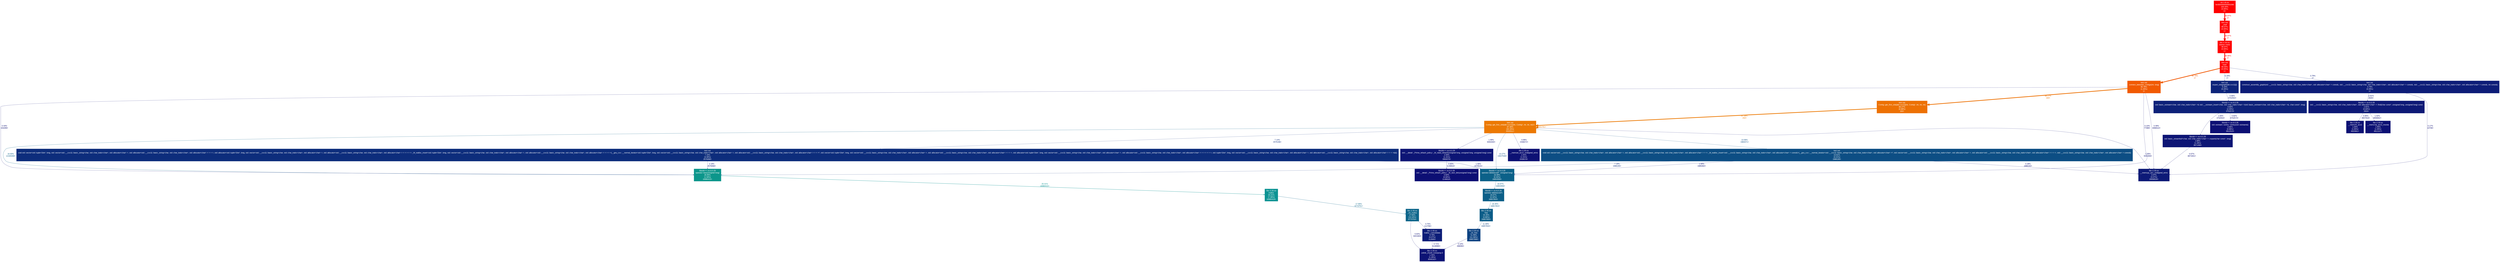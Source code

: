 digraph {
	graph [fontname=Arial, nodesep=0.125, ranksep=0.25];
	node [fontcolor=white, fontname=Arial, height=0, shape=box, style=filled, width=0];
	edge [fontname=Arial];
	"(below main)" [color="#ff0000", fontcolor="#ffffff", fontsize="10.00", label="libc-2.33.so\n(below main)\n99.97%\n(0.00%)\n1×"];
	"(below main)" -> main [arrowsize="1.00", color="#ff0100", fontcolor="#ff0100", fontsize="10.00", label="99.90%\n1×", labeldistance="4.00", penwidth="4.00"];
	"0x0000000000001090" [color="#ff0000", fontcolor="#ffffff", fontsize="10.00", label="ld-2.33.so\n0x0000000000001090\n100.00%\n(0.00%)\n0×"];
	"0x0000000000001090" -> "_start" [arrowsize="1.00", color="#ff0000", fontcolor="#ff0000", fontsize="10.00", label="99.97%\n1×", labeldistance="4.00", penwidth="4.00"];
	"Contig::get_first_site[abi:cxx11](int, Contig*, int, int, int)" [color="#ed7103", fontcolor="#ffffff", fontsize="10.00", label="test.out\nContig::get_first_site[abi:cxx11](int, Contig*, int, int, int)\n88.27%\n(0.68%)\n184×"];
	"Contig::get_first_site[abi:cxx11](int, Contig*, int, int, int)" -> "Contig::get_first_site[abi:cxx11](int, Contig*, int, int, int)'2" [arrowsize="0.93", color="#ec7903", fontcolor="#ec7903", fontsize="10.00", label="87.38%\n250×", labeldistance="3.50", penwidth="3.50"];
	"Contig::get_first_site[abi:cxx11](int, Contig*, int, int, int)'2" [color="#ec7903", fontcolor="#ffffff", fontsize="10.00", label="test.out\nContig::get_first_site[abi:cxx11](int, Contig*, int, int, int)'2\n87.38%\n(32.15%)\n2022011×"];
	"Contig::get_first_site[abi:cxx11](int, Contig*, int, int, int)'2" -> "Contig::get_first_site[abi:cxx11](int, Contig*, int, int, int)'2" [arrowsize="0.93", color="#ec7903", fontcolor="#ec7903", fontsize="10.00", label="2021761×", labeldistance="3.50", penwidth="3.50"];
	"Contig::get_first_site[abi:cxx11](int, Contig*, int, int, int)'2" -> "__memcpy_avx_unaligned_erms" [arrowsize="0.35", color="#0d1274", fontcolor="#0d1274", fontsize="10.00", label="1.35%\n9431906×", labeldistance="0.50", penwidth="0.50"];
	"Contig::get_first_site[abi:cxx11](int, Contig*, int, int, int)'2" -> "__memset_avx2_unaligned_erms" [arrowsize="0.35", color="#0d1174", fontcolor="#0d1174", fontsize="10.00", label="0.98%\n2438472×", labeldistance="0.50", penwidth="0.50"];
	"Contig::get_first_site[abi:cxx11](int, Contig*, int, int, int)'2" -> "operator delete(void*, unsigned long)" [arrowsize="0.36", color="#0d4c84", fontcolor="#0d4c84", fontsize="10.00", label="13.27%\n13027548×", labeldistance="0.53", penwidth="0.53"];
	"Contig::get_first_site[abi:cxx11](int, Contig*, int, int, int)'2" -> "operator new(unsigned long)" [arrowsize="0.41", color="#0c6189", fontcolor="#0c6189", fontsize="10.00", label="16.93%\n12165308×", labeldistance="0.68", penwidth="0.68"];
	"Contig::get_first_site[abi:cxx11](int, Contig*, int, int, int)'2" -> "std::__detail::_Prime_rehash_policy::_M_need_rehash(unsigned long, unsigned long, unsigned long) const" [arrowsize="0.35", color="#0d1575", fontcolor="#0d1575", fontsize="10.00", label="1.99%\n9264440×", labeldistance="0.50", penwidth="0.50"];
	"Contig::get_first_site[abi:cxx11](int, Contig*, int, int, int)'2" -> "void std::vector<std::__cxx11::basic_string<char, std::char_traits<char>, std::allocator<char> >, std::allocator<std::__cxx11::basic_string<char, std::char_traits<char>, std::allocator<char> > > >::_M_realloc_insert<std::__cxx11::basic_string<char, std::char_traits<char>, std::allocator<char> > const&>(__gnu_cxx::__normal_iterator<std::__cxx11::basic_string<char, std::char_traits<char>, std::allocator<char> >*, std::vector<std::__cxx11::basic_string<char, std::char_traits<char>, std::allocator<char> >, std::allocator<std::__cxx11::basic_string<char, std::char_traits<char>, std::allocator<char> > > > >, std::__cxx11::basic_string<char, std::char_traits<char>, std::allocator<char> > const&)" [arrowsize="0.37", color="#0d4d84", fontcolor="#0d4d84", fontsize="10.00", label="13.56%\n1983371×", labeldistance="0.54", penwidth="0.54"];
	"Contig::get_first_site[abi:cxx11](int, Contig*, int, int, int)'2" -> "void std::vector<std::tuple<Site*, long, std::vector<std::__cxx11::basic_string<char, std::char_traits<char>, std::allocator<char> >, std::allocator<std::__cxx11::basic_string<char, std::char_traits<char>, std::allocator<char> > > > >, std::allocator<std::tuple<Site*, long, std::vector<std::__cxx11::basic_string<char, std::char_traits<char>, std::allocator<char> >, std::allocator<std::__cxx11::basic_string<char, std::char_traits<char>, std::allocator<char> > > > > > >::_M_realloc_insert<std::tuple<Site*, long, std::vector<std::__cxx11::basic_string<char, std::char_traits<char>, std::allocator<char> >, std::allocator<std::__cxx11::basic_string<char, std::char_traits<char>, std::allocator<char> > > > > >(__gnu_cxx::__normal_iterator<std::tuple<Site*, long, std::vector<std::__cxx11::basic_string<char, std::char_traits<char>, std::allocator<char> >, std::allocator<std::__cxx11::basic_string<char, std::char_traits<char>, std::allocator<char> > > > >*, std::vector<std::tuple<Site*, long, std::vector<std::__cxx11::basic_string<char, std::char_traits<char>, std::allocator<char> >, std::allocator<std::__cxx11::basic_string<char, std::char_traits<char>, std::allocator<char> > > > >, std::allocator<std::tuple<Site*, long, std::vector<std::__cxx11::basic_string<char, std::char_traits<char>, std::allocator<char> >, std::allocator<std::__cxx11::basic_string<char, std::char_traits<char>, std::allocator<char> > > > > > > >, std::tuple<Site*, long, std::vector<std::__cxx11::basic_string<char, std::char_traits<char>, std::allocator<char> >, std::allocator<std::__cxx11::basic_string<char, std::char_traits<char>, std::allocator<char> > > > >&&)" [arrowsize="0.35", color="#0d2c7c", fontcolor="#0d2c7c", fontsize="10.00", label="7.14%\n2575196×", labeldistance="0.50", penwidth="0.50"];
	"__memchr_avx2" [color="#0d1174", fontcolor="#ffffff", fontsize="10.00", label="libc-2.33.so\n__memchr_avx2\n1.00%\n(1.00%)\n4820961×"];
	"__memcmp_avx2_movbe" [color="#0d1174", fontcolor="#ffffff", fontsize="10.00", label="libc-2.33.so\n__memcmp_avx2_movbe\n1.05%\n(1.05%)\n4812107×"];
	"__memcpy_avx_unaligned_erms" [color="#0d1a77", fontcolor="#ffffff", fontsize="10.00", label="libc-2.33.so\n__memcpy_avx_unaligned_erms\n3.07%\n(3.07%)\n19058534×"];
	"__memset_avx2_unaligned_erms" [color="#0d1174", fontcolor="#ffffff", fontsize="10.00", label="libc-2.33.so\n__memset_avx2_unaligned_erms\n1.01%\n(1.01%)\n2439576×"];
	"_int_free" [color="#0d4382", fontcolor="#ffffff", fontsize="10.00", label="libc-2.33.so\n_int_free\n11.69%\n(11.56%)\n16857896×"];
	"_int_free" -> "unlink_chunk.constprop.0" [arrowsize="0.35", color="#0d0d73", fontcolor="#0d0d73", fontsize="10.00", label="0.10%\n498490×", labeldistance="0.50", penwidth="0.50"];
	"_int_malloc" [color="#0c658a", fontcolor="#ffffff", fontsize="10.00", label="libc-2.33.so\n_int_malloc\n17.65%\n(13.16%)\n6773753×"];
	"_int_malloc" -> "malloc_consolidate" [arrowsize="0.35", color="#0d1d78", fontcolor="#0d1d78", fontsize="10.00", label="3.75%\n112786×", labeldistance="0.50", penwidth="0.50"];
	"_int_malloc" -> "unlink_chunk.constprop.0" [arrowsize="0.35", color="#0d0f74", fontcolor="#0d0f74", fontsize="10.00", label="0.64%\n3401683×", labeldistance="0.50", penwidth="0.50"];
	"_start" [color="#ff0000", fontcolor="#ffffff", fontsize="10.00", label="test.out\n_start\n99.97%\n(0.00%)\n1×"];
	"_start" -> "(below main)" [arrowsize="1.00", color="#ff0000", fontcolor="#ff0000", fontsize="10.00", label="99.97%\n1×", labeldistance="4.00", penwidth="4.00"];
	"connect_between_contigs(int, long)" [color="#f15a02", fontcolor="#ffffff", fontsize="10.00", label="test.out\nconnect_between_contigs(int, long)\n90.78%\n(1.34%)\n1×"];
	"connect_between_contigs(int, long)" -> "Contig::get_first_site[abi:cxx11](int, Contig*, int, int, int)" [arrowsize="0.94", color="#ed7103", fontcolor="#ed7103", fontsize="10.00", label="88.27%\n184×", labeldistance="3.53", penwidth="3.53"];
	"connect_between_contigs(int, long)" -> "__memcpy_avx_unaligned_erms" [arrowsize="0.35", color="#0d0f73", fontcolor="#0d0f73", fontsize="10.00", label="0.49%\n3396510×", labeldistance="0.50", penwidth="0.50"];
	"connect_between_contigs(int, long)" -> "operator delete(void*, unsigned long)" [arrowsize="0.35", color="#0d0d73", fontcolor="#0d0d73", fontsize="10.00", label="0.10%\n77389×", labeldistance="0.50", penwidth="0.50"];
	"connect_between_contigs(int, long)" -> "operator new(unsigned long)" [arrowsize="0.35", color="#0d0f73", fontcolor="#0d0f73", fontsize="10.00", label="0.43%\n154299×", labeldistance="0.50", penwidth="0.50"];
	"construct_assembly_graph(std::__cxx11::basic_string<char, std::char_traits<char>, std::allocator<char> > const&, std::__cxx11::basic_string<char, std::char_traits<char>, std::allocator<char> > const&, std::__cxx11::basic_string<char, std::char_traits<char>, std::allocator<char> > const&, int const&)" [color="#0d1d78", fontcolor="#ffffff", fontsize="10.00", label="test.out\nconstruct_assembly_graph(std::__cxx11::basic_string<char, std::char_traits<char>, std::allocator<char> > const&, std::__cxx11::basic_string<char, std::char_traits<char>, std::allocator<char> > const&, std::__cxx11::basic_string<char, std::char_traits<char>, std::allocator<char> > const&, int const&)\n3.79%\n(0.05%)\n1×"];
	"construct_assembly_graph(std::__cxx11::basic_string<char, std::char_traits<char>, std::allocator<char> > const&, std::__cxx11::basic_string<char, std::char_traits<char>, std::allocator<char> > const&, std::__cxx11::basic_string<char, std::char_traits<char>, std::allocator<char> > const&, int const&)" -> "__memcpy_avx_unaligned_erms" [arrowsize="0.35", color="#0d0d73", fontcolor="#0d0d73", fontsize="10.00", label="0.17%\n10739×", labeldistance="0.50", penwidth="0.50"];
	"construct_assembly_graph(std::__cxx11::basic_string<char, std::char_traits<char>, std::allocator<char> > const&, std::__cxx11::basic_string<char, std::char_traits<char>, std::allocator<char> > const&, std::__cxx11::basic_string<char, std::char_traits<char>, std::allocator<char> > const&, int const&)" -> "std::__cxx11::basic_string<char, std::char_traits<char>, std::allocator<char> >::find(char const*, unsigned long, unsigned long) const" [arrowsize="0.35", color="#0d1976", fontcolor="#0d1976", fontsize="10.00", label="2.81%\n2826×", labeldistance="0.50", penwidth="0.50"];
	"export_sitegraph[abi:cxx11]()" [color="#0d247a", fontcolor="#ffffff", fontsize="10.00", label="test.out\nexport_sitegraph[abi:cxx11]()\n5.33%\n(0.26%)\n1×"];
	"export_sitegraph[abi:cxx11]()" -> "std::basic_ostream<char, std::char_traits<char> >& std::__ostream_insert<char, std::char_traits<char> >(std::basic_ostream<char, std::char_traits<char> >&, char const*, long)" [arrowsize="0.35", color="#0d2179", fontcolor="#0d2179", fontsize="10.00", label="4.66%\n3752554×", labeldistance="0.50", penwidth="0.50"];
	free [color="#0c5d88", fontcolor="#ffffff", fontsize="10.00", label="libc-2.33.so\nfree\n16.35%\n(4.66%)\n16857855×"];
	free -> "_int_free" [arrowsize="0.35", color="#0d4382", fontcolor="#0d4382", fontsize="10.00", label="11.69%\n16857834×", labeldistance="0.50", penwidth="0.50"];
	main [color="#ff0100", fontcolor="#ffffff", fontsize="10.00", label="test.out\nmain\n99.90%\n(0.00%)\n1×"];
	main -> "connect_between_contigs(int, long)" [arrowsize="0.95", color="#f15a02", fontcolor="#f15a02", fontsize="10.00", label="90.78%\n1×", labeldistance="3.63", penwidth="3.63"];
	main -> "construct_assembly_graph(std::__cxx11::basic_string<char, std::char_traits<char>, std::allocator<char> > const&, std::__cxx11::basic_string<char, std::char_traits<char>, std::allocator<char> > const&, std::__cxx11::basic_string<char, std::char_traits<char>, std::allocator<char> > const&, int const&)" [arrowsize="0.35", color="#0d1d78", fontcolor="#0d1d78", fontsize="10.00", label="3.79%\n1×", labeldistance="0.50", penwidth="0.50"];
	main -> "export_sitegraph[abi:cxx11]()" [arrowsize="0.35", color="#0d247a", fontcolor="#0d247a", fontsize="10.00", label="5.33%\n1×", labeldistance="0.50", penwidth="0.50"];
	malloc [color="#0c9393", fontcolor="#ffffff", fontsize="10.00", label="libc-2.33.so\nmalloc\n25.01%\n(7.36%)\n16980419×"];
	malloc -> "_int_malloc" [arrowsize="0.42", color="#0c658a", fontcolor="#0c658a", fontsize="10.00", label="17.65%\n6773751×", labeldistance="0.71", penwidth="0.71"];
	"malloc_consolidate" [color="#0d1d78", fontcolor="#ffffff", fontsize="10.00", label="libc-2.33.so\nmalloc_consolidate\n3.79%\n(3.07%)\n112845×"];
	"malloc_consolidate" -> "unlink_chunk.constprop.0" [arrowsize="0.35", color="#0d1074", fontcolor="#0d1074", fontsize="10.00", label="0.71%\n4148989×", labeldistance="0.50", penwidth="0.50"];
	"operator delete(void*)" [color="#0c5f88", fontcolor="#ffffff", fontsize="10.00", label="libstdc++.so.6.0.29\noperator delete(void*)\n16.67%\n(0.32%)\n16857853×"];
	"operator delete(void*)" -> free [arrowsize="0.40", color="#0c5d88", fontcolor="#0c5d88", fontsize="10.00", label="16.35%\n16857853×", labeldistance="0.65", penwidth="0.65"];
	"operator delete(void*, unsigned long)" [color="#0c6189", fontcolor="#ffffff", fontsize="10.00", label="libstdc++.so.6.0.29\noperator delete(void*, unsigned long)\n16.99%\n(0.32%)\n16854958×"];
	"operator delete(void*, unsigned long)" -> "operator delete(void*)" [arrowsize="0.41", color="#0c5f88", fontcolor="#0c5f88", fontsize="10.00", label="16.67%\n16854958×", labeldistance="0.67", penwidth="0.67"];
	"operator new(unsigned long)" [color="#0c968b", fontcolor="#ffffff", fontsize="10.00", label="libstdc++.so.6.0.29\noperator new(unsigned long)\n26.95%\n(1.94%)\n16980415×"];
	"operator new(unsigned long)" -> malloc [arrowsize="0.50", color="#0c9393", fontcolor="#0c9393", fontsize="10.00", label="25.01%\n16980415×", labeldistance="1.00", penwidth="1.00"];
	"std::__cxx11::basic_string<char, std::char_traits<char>, std::allocator<char> >::find(char const*, unsigned long, unsigned long) const" [color="#0d1976", fontcolor="#ffffff", fontsize="10.00", label="libstdc++.so.6.0.29\nstd::__cxx11::basic_string<char, std::char_traits<char>, std::allocator<char> >::find(char const*, unsigned long, unsigned long) const\n2.81%\n(0.84%)\n2826×"];
	"std::__cxx11::basic_string<char, std::char_traits<char>, std::allocator<char> >::find(char const*, unsigned long, unsigned long) const" -> "__memchr_avx2" [arrowsize="0.35", color="#0d1174", fontcolor="#0d1174", fontsize="10.00", label="0.95%\n4657818×", labeldistance="0.50", penwidth="0.50"];
	"std::__cxx11::basic_string<char, std::char_traits<char>, std::allocator<char> >::find(char const*, unsigned long, unsigned long) const" -> "__memcmp_avx2_movbe" [arrowsize="0.35", color="#0d1174", fontcolor="#0d1174", fontsize="10.00", label="1.02%\n4656662×", labeldistance="0.50", penwidth="0.50"];
	"std::__detail::_Prime_rehash_policy::_M_need_rehash(unsigned long, unsigned long, unsigned long) const" [color="#0d1575", fontcolor="#ffffff", fontsize="10.00", label="libstdc++.so.6.0.29\nstd::__detail::_Prime_rehash_policy::_M_need_rehash(unsigned long, unsigned long, unsigned long) const\n2.00%\n(1.41%)\n9383076×"];
	"std::__detail::_Prime_rehash_policy::_M_need_rehash(unsigned long, unsigned long, unsigned long) const" -> "std::__detail::_Prime_rehash_policy::_M_next_bkt(unsigned long) const" [arrowsize="0.35", color="#0d0f74", fontcolor="#0d0f74", fontsize="10.00", label="0.60%\n1146816×", labeldistance="0.50", penwidth="0.50"];
	"std::__detail::_Prime_rehash_policy::_M_next_bkt(unsigned long) const" [color="#0d0f74", fontcolor="#ffffff", fontsize="10.00", label="libstdc++.so.6.0.29\nstd::__detail::_Prime_rehash_policy::_M_next_bkt(unsigned long) const\n0.60%\n(0.60%)\n1146816×"];
	"std::basic_ostream<char, std::char_traits<char> >& std::__ostream_insert<char, std::char_traits<char> >(std::basic_ostream<char, std::char_traits<char> >&, char const*, long)" [color="#0d2179", fontcolor="#ffffff", fontsize="10.00", label="libstdc++.so.6.0.29\nstd::basic_ostream<char, std::char_traits<char> >& std::__ostream_insert<char, std::char_traits<char> >(std::basic_ostream<char, std::char_traits<char> >&, char const*, long)\n4.66%\n(2.00%)\n3752573×"];
	"std::basic_ostream<char, std::char_traits<char> >& std::__ostream_insert<char, std::char_traits<char> >(std::basic_ostream<char, std::char_traits<char> >&, char const*, long)" -> "std::basic_streambuf<char, std::char_traits<char> >::xsputn(char const*, long)" [arrowsize="0.35", color="#0d1475", fontcolor="#0d1475", fontsize="10.00", label="1.83%\n3752554×", labeldistance="0.50", penwidth="0.50"];
	"std::basic_ostream<char, std::char_traits<char> >& std::__ostream_insert<char, std::char_traits<char> >(std::basic_ostream<char, std::char_traits<char> >&, char const*, long)" -> "std::ostream::sentry::sentry(std::ostream&)" [arrowsize="0.35", color="#0d1074", fontcolor="#0d1074", fontsize="10.00", label="0.82%\n3752573×", labeldistance="0.50", penwidth="0.50"];
	"std::basic_streambuf<char, std::char_traits<char> >::xsputn(char const*, long)" [color="#0d1575", fontcolor="#ffffff", fontsize="10.00", label="libstdc++.so.6.0.29\nstd::basic_streambuf<char, std::char_traits<char> >::xsputn(char const*, long)\n1.89%\n(1.29%)\n3871496×"];
	"std::basic_streambuf<char, std::char_traits<char> >::xsputn(char const*, long)" -> "__memcpy_avx_unaligned_erms" [arrowsize="0.35", color="#0d0f73", fontcolor="#0d0f73", fontsize="10.00", label="0.57%\n3871501×", labeldistance="0.50", penwidth="0.50"];
	"std::ostream::sentry::sentry(std::ostream&)" [color="#0d1074", fontcolor="#ffffff", fontsize="10.00", label="libstdc++.so.6.0.29\nstd::ostream::sentry::sentry(std::ostream&)\n0.86%\n(0.86%)\n3912523×"];
	"unlink_chunk.constprop.0" [color="#0d1375", fontcolor="#ffffff", fontsize="10.00", label="libc-2.33.so\nunlink_chunk.constprop.0\n1.45%\n(1.45%)\n8049162×"];
	"void std::vector<std::__cxx11::basic_string<char, std::char_traits<char>, std::allocator<char> >, std::allocator<std::__cxx11::basic_string<char, std::char_traits<char>, std::allocator<char> > > >::_M_realloc_insert<std::__cxx11::basic_string<char, std::char_traits<char>, std::allocator<char> > const&>(__gnu_cxx::__normal_iterator<std::__cxx11::basic_string<char, std::char_traits<char>, std::allocator<char> >*, std::vector<std::__cxx11::basic_string<char, std::char_traits<char>, std::allocator<char> >, std::allocator<std::__cxx11::basic_string<char, std::char_traits<char>, std::allocator<char> > > > >, std::__cxx11::basic_string<char, std::char_traits<char>, std::allocator<char> > const&)" [color="#0d4e84", fontcolor="#ffffff", fontsize="10.00", label="test.out\nvoid std::vector<std::__cxx11::basic_string<char, std::char_traits<char>, std::allocator<char> >, std::allocator<std::__cxx11::basic_string<char, std::char_traits<char>, std::allocator<char> > > >::_M_realloc_insert<std::__cxx11::basic_string<char, std::char_traits<char>, std::allocator<char> > const&>(__gnu_cxx::__normal_iterator<std::__cxx11::basic_string<char, std::char_traits<char>, std::allocator<char> >*, std::vector<std::__cxx11::basic_string<char, std::char_traits<char>, std::allocator<char> >, std::allocator<std::__cxx11::basic_string<char, std::char_traits<char>, std::allocator<char> > > > >, std::__cxx11::basic_string<char, std::char_traits<char>, std::allocator<char> > const&)\n13.61%\n(4.21%)\n1986195×"];
	"void std::vector<std::__cxx11::basic_string<char, std::char_traits<char>, std::allocator<char> >, std::allocator<std::__cxx11::basic_string<char, std::char_traits<char>, std::allocator<char> > > >::_M_realloc_insert<std::__cxx11::basic_string<char, std::char_traits<char>, std::allocator<char> > const&>(__gnu_cxx::__normal_iterator<std::__cxx11::basic_string<char, std::char_traits<char>, std::allocator<char> >*, std::vector<std::__cxx11::basic_string<char, std::char_traits<char>, std::allocator<char> >, std::allocator<std::__cxx11::basic_string<char, std::char_traits<char>, std::allocator<char> > > > >, std::__cxx11::basic_string<char, std::char_traits<char>, std::allocator<char> > const&)" -> "__memcpy_avx_unaligned_erms" [arrowsize="0.35", color="#0d0e73", fontcolor="#0d0e73", fontsize="10.00", label="0.28%\n1986192×", labeldistance="0.50", penwidth="0.50"];
	"void std::vector<std::__cxx11::basic_string<char, std::char_traits<char>, std::allocator<char> >, std::allocator<std::__cxx11::basic_string<char, std::char_traits<char>, std::allocator<char> > > >::_M_realloc_insert<std::__cxx11::basic_string<char, std::char_traits<char>, std::allocator<char> > const&>(__gnu_cxx::__normal_iterator<std::__cxx11::basic_string<char, std::char_traits<char>, std::allocator<char> >*, std::vector<std::__cxx11::basic_string<char, std::char_traits<char>, std::allocator<char> >, std::allocator<std::__cxx11::basic_string<char, std::char_traits<char>, std::allocator<char> > > > >, std::__cxx11::basic_string<char, std::char_traits<char>, std::allocator<char> > const&)" -> "operator delete(void*, unsigned long)" [arrowsize="0.35", color="#0d1575", fontcolor="#0d1575", fontsize="10.00", label="1.93%\n1985460×", labeldistance="0.50", penwidth="0.50"];
	"void std::vector<std::__cxx11::basic_string<char, std::char_traits<char>, std::allocator<char> >, std::allocator<std::__cxx11::basic_string<char, std::char_traits<char>, std::allocator<char> > > >::_M_realloc_insert<std::__cxx11::basic_string<char, std::char_traits<char>, std::allocator<char> > const&>(__gnu_cxx::__normal_iterator<std::__cxx11::basic_string<char, std::char_traits<char>, std::allocator<char> >*, std::vector<std::__cxx11::basic_string<char, std::char_traits<char>, std::allocator<char> >, std::allocator<std::__cxx11::basic_string<char, std::char_traits<char>, std::allocator<char> > > > >, std::__cxx11::basic_string<char, std::char_traits<char>, std::allocator<char> > const&)" -> "operator new(unsigned long)" [arrowsize="0.35", color="#0d2d7c", fontcolor="#0d2d7c", fontsize="10.00", label="7.19%\n1986195×", labeldistance="0.50", penwidth="0.50"];
	"void std::vector<std::tuple<Site*, long, std::vector<std::__cxx11::basic_string<char, std::char_traits<char>, std::allocator<char> >, std::allocator<std::__cxx11::basic_string<char, std::char_traits<char>, std::allocator<char> > > > >, std::allocator<std::tuple<Site*, long, std::vector<std::__cxx11::basic_string<char, std::char_traits<char>, std::allocator<char> >, std::allocator<std::__cxx11::basic_string<char, std::char_traits<char>, std::allocator<char> > > > > > >::_M_realloc_insert<std::tuple<Site*, long, std::vector<std::__cxx11::basic_string<char, std::char_traits<char>, std::allocator<char> >, std::allocator<std::__cxx11::basic_string<char, std::char_traits<char>, std::allocator<char> > > > > >(__gnu_cxx::__normal_iterator<std::tuple<Site*, long, std::vector<std::__cxx11::basic_string<char, std::char_traits<char>, std::allocator<char> >, std::allocator<std::__cxx11::basic_string<char, std::char_traits<char>, std::allocator<char> > > > >*, std::vector<std::tuple<Site*, long, std::vector<std::__cxx11::basic_string<char, std::char_traits<char>, std::allocator<char> >, std::allocator<std::__cxx11::basic_string<char, std::char_traits<char>, std::allocator<char> > > > >, std::allocator<std::tuple<Site*, long, std::vector<std::__cxx11::basic_string<char, std::char_traits<char>, std::allocator<char> >, std::allocator<std::__cxx11::basic_string<char, std::char_traits<char>, std::allocator<char> > > > > > > >, std::tuple<Site*, long, std::vector<std::__cxx11::basic_string<char, std::char_traits<char>, std::allocator<char> >, std::allocator<std::__cxx11::basic_string<char, std::char_traits<char>, std::allocator<char> > > > >&&)" [color="#0d2d7c", fontcolor="#ffffff", fontsize="10.00", label="test.out\nvoid std::vector<std::tuple<Site*, long, std::vector<std::__cxx11::basic_string<char, std::char_traits<char>, std::allocator<char> >, std::allocator<std::__cxx11::basic_string<char, std::char_traits<char>, std::allocator<char> > > > >, std::allocator<std::tuple<Site*, long, std::vector<std::__cxx11::basic_string<char, std::char_traits<char>, std::allocator<char> >, std::allocator<std::__cxx11::basic_string<char, std::char_traits<char>, std::allocator<char> > > > > > >::_M_realloc_insert<std::tuple<Site*, long, std::vector<std::__cxx11::basic_string<char, std::char_traits<char>, std::allocator<char> >, std::allocator<std::__cxx11::basic_string<char, std::char_traits<char>, std::allocator<char> > > > > >(__gnu_cxx::__normal_iterator<std::tuple<Site*, long, std::vector<std::__cxx11::basic_string<char, std::char_traits<char>, std::allocator<char> >, std::allocator<std::__cxx11::basic_string<char, std::char_traits<char>, std::allocator<char> > > > >*, std::vector<std::tuple<Site*, long, std::vector<std::__cxx11::basic_string<char, std::char_traits<char>, std::allocator<char> >, std::allocator<std::__cxx11::basic_string<char, std::char_traits<char>, std::allocator<char> > > > >, std::allocator<std::tuple<Site*, long, std::vector<std::__cxx11::basic_string<char, std::char_traits<char>, std::allocator<char> >, std::allocator<std::__cxx11::basic_string<char, std::char_traits<char>, std::allocator<char> > > > > > > >, std::tuple<Site*, long, std::vector<std::__cxx11::basic_string<char, std::char_traits<char>, std::allocator<char> >, std::allocator<std::__cxx11::basic_string<char, std::char_traits<char>, std::allocator<char> > > > >&&)\n7.15%\n(3.40%)\n2576068×"];
	"void std::vector<std::tuple<Site*, long, std::vector<std::__cxx11::basic_string<char, std::char_traits<char>, std::allocator<char> >, std::allocator<std::__cxx11::basic_string<char, std::char_traits<char>, std::allocator<char> > > > >, std::allocator<std::tuple<Site*, long, std::vector<std::__cxx11::basic_string<char, std::char_traits<char>, std::allocator<char> >, std::allocator<std::__cxx11::basic_string<char, std::char_traits<char>, std::allocator<char> > > > > > >::_M_realloc_insert<std::tuple<Site*, long, std::vector<std::__cxx11::basic_string<char, std::char_traits<char>, std::allocator<char> >, std::allocator<std::__cxx11::basic_string<char, std::char_traits<char>, std::allocator<char> > > > > >(__gnu_cxx::__normal_iterator<std::tuple<Site*, long, std::vector<std::__cxx11::basic_string<char, std::char_traits<char>, std::allocator<char> >, std::allocator<std::__cxx11::basic_string<char, std::char_traits<char>, std::allocator<char> > > > >*, std::vector<std::tuple<Site*, long, std::vector<std::__cxx11::basic_string<char, std::char_traits<char>, std::allocator<char> >, std::allocator<std::__cxx11::basic_string<char, std::char_traits<char>, std::allocator<char> > > > >, std::allocator<std::tuple<Site*, long, std::vector<std::__cxx11::basic_string<char, std::char_traits<char>, std::allocator<char> >, std::allocator<std::__cxx11::basic_string<char, std::char_traits<char>, std::allocator<char> > > > > > > >, std::tuple<Site*, long, std::vector<std::__cxx11::basic_string<char, std::char_traits<char>, std::allocator<char> >, std::allocator<std::__cxx11::basic_string<char, std::char_traits<char>, std::allocator<char> > > > >&&)" -> "operator delete(void*, unsigned long)" [arrowsize="0.35", color="#0d1375", fontcolor="#0d1375", fontsize="10.00", label="1.56%\n1670515×", labeldistance="0.50", penwidth="0.50"];
	"void std::vector<std::tuple<Site*, long, std::vector<std::__cxx11::basic_string<char, std::char_traits<char>, std::allocator<char> >, std::allocator<std::__cxx11::basic_string<char, std::char_traits<char>, std::allocator<char> > > > >, std::allocator<std::tuple<Site*, long, std::vector<std::__cxx11::basic_string<char, std::char_traits<char>, std::allocator<char> >, std::allocator<std::__cxx11::basic_string<char, std::char_traits<char>, std::allocator<char> > > > > > >::_M_realloc_insert<std::tuple<Site*, long, std::vector<std::__cxx11::basic_string<char, std::char_traits<char>, std::allocator<char> >, std::allocator<std::__cxx11::basic_string<char, std::char_traits<char>, std::allocator<char> > > > > >(__gnu_cxx::__normal_iterator<std::tuple<Site*, long, std::vector<std::__cxx11::basic_string<char, std::char_traits<char>, std::allocator<char> >, std::allocator<std::__cxx11::basic_string<char, std::char_traits<char>, std::allocator<char> > > > >*, std::vector<std::tuple<Site*, long, std::vector<std::__cxx11::basic_string<char, std::char_traits<char>, std::allocator<char> >, std::allocator<std::__cxx11::basic_string<char, std::char_traits<char>, std::allocator<char> > > > >, std::allocator<std::tuple<Site*, long, std::vector<std::__cxx11::basic_string<char, std::char_traits<char>, std::allocator<char> >, std::allocator<std::__cxx11::basic_string<char, std::char_traits<char>, std::allocator<char> > > > > > > >, std::tuple<Site*, long, std::vector<std::__cxx11::basic_string<char, std::char_traits<char>, std::allocator<char> >, std::allocator<std::__cxx11::basic_string<char, std::char_traits<char>, std::allocator<char> > > > >&&)" -> "operator new(unsigned long)" [arrowsize="0.35", color="#0d1676", fontcolor="#0d1676", fontsize="10.00", label="2.19%\n2576068×", labeldistance="0.50", penwidth="0.50"];
}
